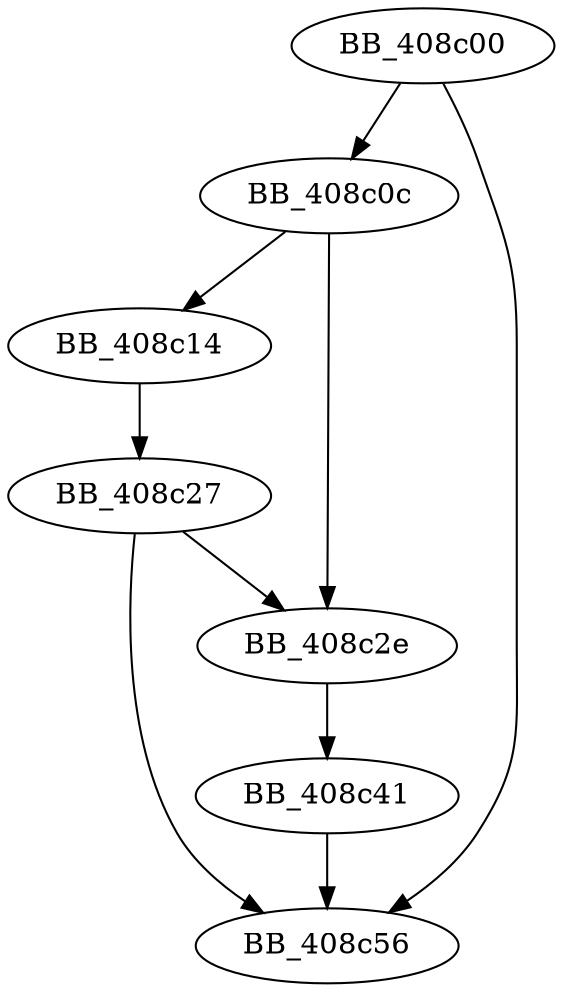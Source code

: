 DiGraph sub_408C00{
BB_408c00->BB_408c0c
BB_408c00->BB_408c56
BB_408c0c->BB_408c14
BB_408c0c->BB_408c2e
BB_408c14->BB_408c27
BB_408c27->BB_408c2e
BB_408c27->BB_408c56
BB_408c2e->BB_408c41
BB_408c41->BB_408c56
}
